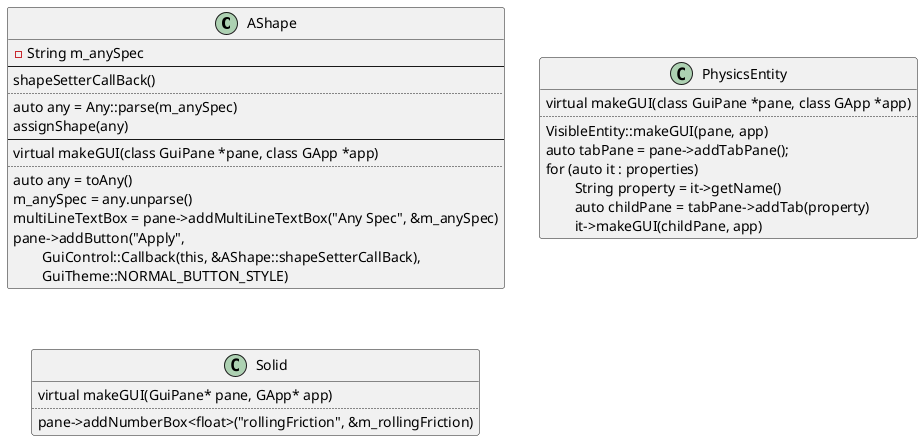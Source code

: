 @startuml
skinparam backgroundcolor transparent

class AShape {
    -String m_anySpec
    --
    shapeSetterCallBack()
    ..
    auto any = Any::parse(m_anySpec)
    assignShape(any)
    --
    virtual makeGUI(class GuiPane *pane, class GApp *app)
    ..
    auto any = toAny()
    m_anySpec = any.unparse()
    multiLineTextBox = pane->addMultiLineTextBox("Any Spec", &m_anySpec)
    pane->addButton("Apply",
    \tGuiControl::Callback(this, &AShape::shapeSetterCallBack),
    \tGuiTheme::NORMAL_BUTTON_STYLE)
}

class PhysicsEntity {
    virtual makeGUI(class GuiPane *pane, class GApp *app)
    ..
    VisibleEntity::makeGUI(pane, app)
    auto tabPane = pane->addTabPane();
    for (auto it : properties)
    \tString property = it->getName()
    \tauto childPane = tabPane->addTab(property)
    \tit->makeGUI(childPane, app)
}

class Solid {
    virtual makeGUI(GuiPane* pane, GApp* app)
    ..
    pane->addNumberBox<float>("rollingFriction", &m_rollingFriction)
}



@enduml

